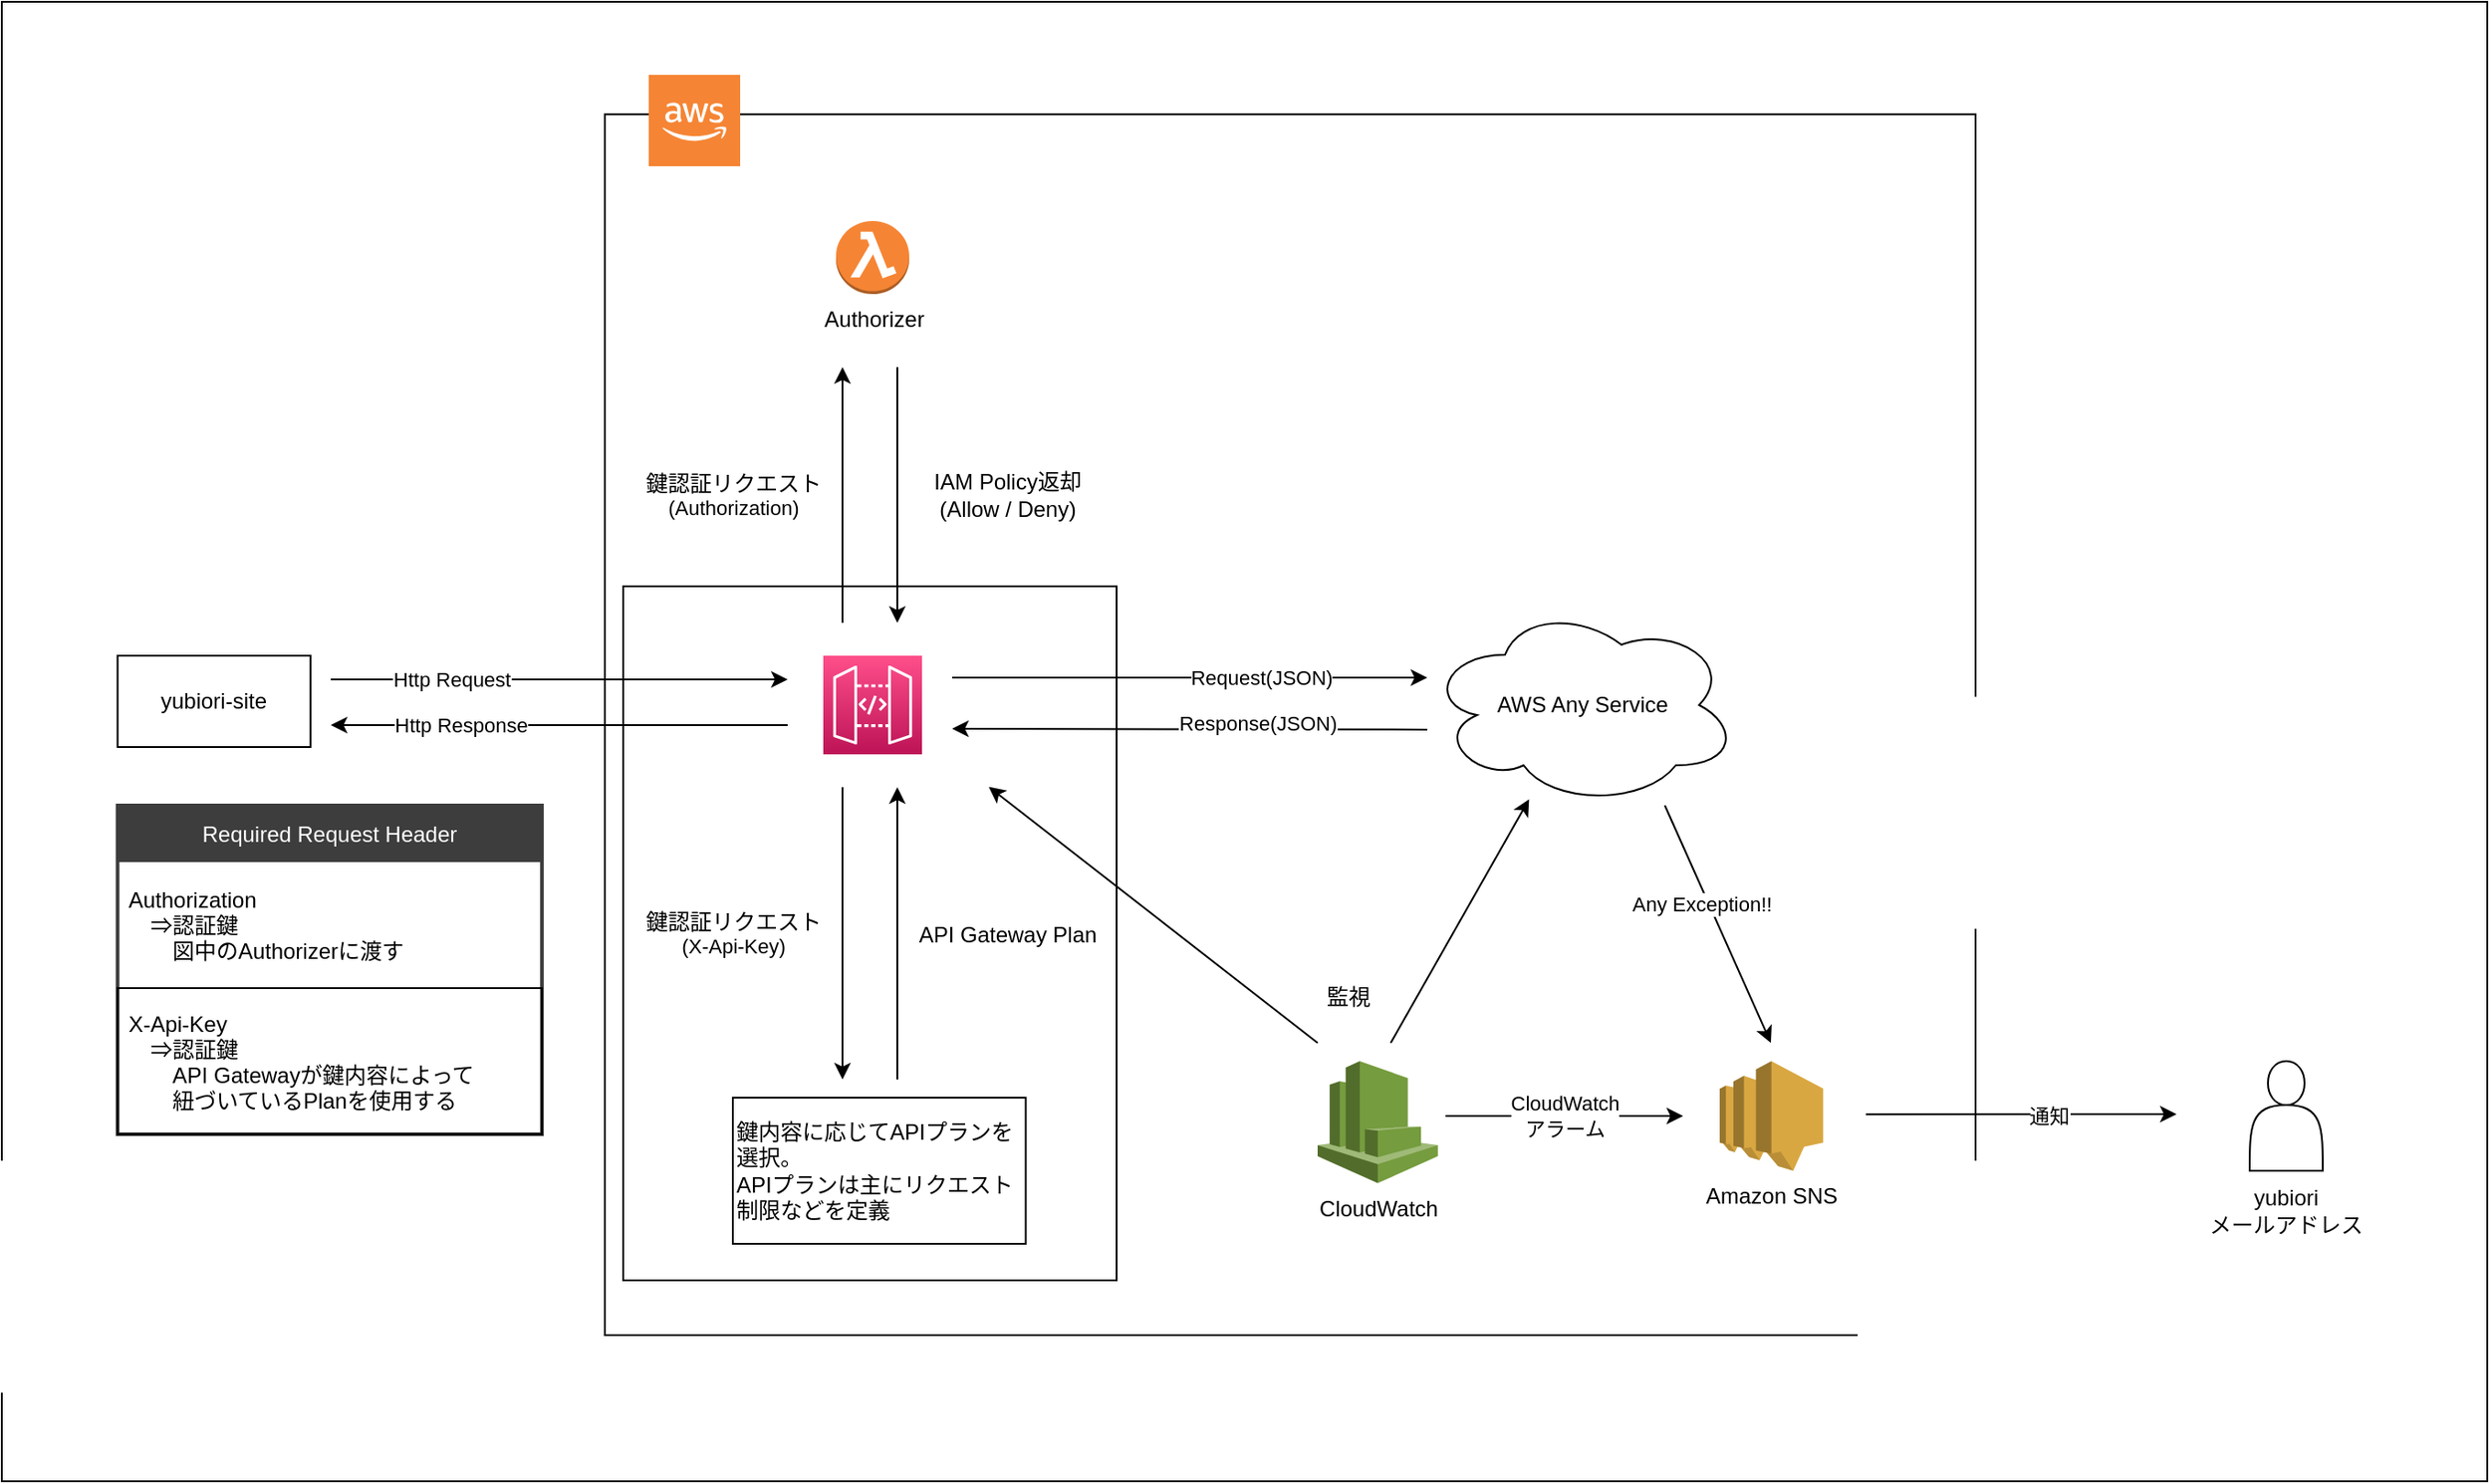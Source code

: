 <mxfile>
    <diagram id="IhXVrXrlbuBovZrWoXNJ" name="ページ1">
        <mxGraphModel dx="161" dy="1534" grid="1" gridSize="10" guides="1" tooltips="1" connect="1" arrows="1" fold="1" page="1" pageScale="1" pageWidth="827" pageHeight="1169" background="none" math="0" shadow="0">
            <root>
                <mxCell id="0"/>
                <mxCell id="1" parent="0"/>
                <mxCell id="94" value="" style="rounded=0;whiteSpace=wrap;html=1;fontColor=#FFFFFF;container=0;" parent="1" vertex="1">
                    <mxGeometry x="60" y="-230" width="1360" height="810" as="geometry"/>
                </mxCell>
                <mxCell id="64" value="" style="rounded=0;whiteSpace=wrap;html=1;fillColor=none;fontStyle=1" parent="1" vertex="1">
                    <mxGeometry x="390" y="-168.4" width="750" height="668.4" as="geometry"/>
                </mxCell>
                <mxCell id="114" value="" style="group" parent="1" vertex="1" connectable="0">
                    <mxGeometry x="400" y="90" width="270" height="380" as="geometry"/>
                </mxCell>
                <mxCell id="92" value="" style="rounded=0;whiteSpace=wrap;html=1;fontColor=#FFFFFF;" parent="114" vertex="1">
                    <mxGeometry width="270" height="380" as="geometry"/>
                </mxCell>
                <mxCell id="21" value="API Gateway" style="sketch=0;points=[[0,0,0],[0.25,0,0],[0.5,0,0],[0.75,0,0],[1,0,0],[0,1,0],[0.25,1,0],[0.5,1,0],[0.75,1,0],[1,1,0],[0,0.25,0],[0,0.5,0],[0,0.75,0],[1,0.25,0],[1,0.5,0],[1,0.75,0]];outlineConnect=0;fontColor=#FFFFFF;gradientColor=#FF4F8B;gradientDirection=north;fillColor=#BC1356;strokeColor=#ffffff;dashed=0;verticalLabelPosition=bottom;verticalAlign=top;align=center;html=1;fontSize=12;fontStyle=0;aspect=fixed;shape=mxgraph.aws4.resourceIcon;resIcon=mxgraph.aws4.api_gateway;" parent="114" vertex="1">
                    <mxGeometry x="109.5" y="38" width="54" height="54" as="geometry"/>
                </mxCell>
                <mxCell id="88" value="&lt;span style=&quot;font-size: 12px&quot;&gt;API Gateway Plan&lt;/span&gt;" style="endArrow=classic;html=1;labelPosition=right;verticalLabelPosition=middle;align=center;verticalAlign=middle;" parent="114" edge="1">
                    <mxGeometry y="-60" width="50" height="50" relative="1" as="geometry">
                        <mxPoint x="150.0" y="270" as="sourcePoint"/>
                        <mxPoint x="150" y="110" as="targetPoint"/>
                        <mxPoint y="1" as="offset"/>
                    </mxGeometry>
                </mxCell>
                <mxCell id="89" value="&lt;span style=&quot;font-family: helvetica; font-size: 12px; font-style: normal; font-weight: 400; letter-spacing: normal; text-indent: 0px; text-transform: none; word-spacing: 0px; display: inline; float: none;&quot;&gt;鍵認証リクエスト&lt;br&gt;&lt;/span&gt;(X-Api-Key)" style="endArrow=classic;html=1;labelPosition=left;verticalLabelPosition=middle;align=center;verticalAlign=middle;labelBackgroundColor=none;fontColor=#000000;" parent="114" edge="1">
                    <mxGeometry y="-60" width="50" height="50" relative="1" as="geometry">
                        <mxPoint x="120" y="110" as="sourcePoint"/>
                        <mxPoint x="120.0" y="270" as="targetPoint"/>
                        <mxPoint as="offset"/>
                    </mxGeometry>
                </mxCell>
                <mxCell id="91" value="鍵内容に応じて&lt;span&gt;APIプランを選択。&lt;/span&gt;&lt;br&gt;&lt;div&gt;APIプランは主に&lt;span&gt;リクエスト制限などを定義&lt;/span&gt;&lt;/div&gt;" style="rounded=0;whiteSpace=wrap;html=1;fontColor=#000000;align=left;" parent="114" vertex="1">
                    <mxGeometry x="60" y="280" width="160.26" height="80" as="geometry"/>
                </mxCell>
                <mxCell id="35" value="&lt;span style=&quot;font-size: 12px&quot;&gt;IAM Policy返却&lt;br&gt;(Allow / Deny)&lt;/span&gt;" style="endArrow=classic;html=1;labelPosition=right;verticalLabelPosition=middle;align=center;verticalAlign=middle;" parent="1" edge="1">
                    <mxGeometry y="60" width="50" height="50" relative="1" as="geometry">
                        <mxPoint x="550" y="-30" as="sourcePoint"/>
                        <mxPoint x="550" y="110" as="targetPoint"/>
                        <mxPoint as="offset"/>
                    </mxGeometry>
                </mxCell>
                <mxCell id="32" value="&lt;span style=&quot;font-family: &amp;#34;helvetica&amp;#34; ; font-size: 12px ; font-style: normal ; font-weight: 400 ; letter-spacing: normal ; text-indent: 0px ; text-transform: none ; word-spacing: 0px ; display: inline ; float: none&quot;&gt;鍵認証リクエスト&lt;br&gt;&lt;/span&gt;(Authorization)" style="endArrow=classic;html=1;labelPosition=left;verticalLabelPosition=middle;align=center;verticalAlign=middle;labelBackgroundColor=none;" parent="1" edge="1">
                    <mxGeometry y="60" width="50" height="50" relative="1" as="geometry">
                        <mxPoint x="520" y="110" as="sourcePoint"/>
                        <mxPoint x="520" y="-30" as="targetPoint"/>
                        <mxPoint as="offset"/>
                    </mxGeometry>
                </mxCell>
                <mxCell id="27" value="Authorizer" style="outlineConnect=0;dashed=0;verticalLabelPosition=bottom;verticalAlign=top;align=center;html=1;shape=mxgraph.aws3.lambda_function;fillColor=#F58534;gradientColor=none;" parent="1" vertex="1">
                    <mxGeometry x="516.5" y="-110" width="40" height="40" as="geometry"/>
                </mxCell>
                <mxCell id="54" value="" style="endArrow=classic;html=1;labelBackgroundColor=none;fontColor=#FFFFFF;" parent="1" edge="1">
                    <mxGeometry width="50" height="50" relative="1" as="geometry">
                        <mxPoint x="240" y="141" as="sourcePoint"/>
                        <mxPoint x="490" y="141" as="targetPoint"/>
                    </mxGeometry>
                </mxCell>
                <mxCell id="55" value="Http Request" style="edgeLabel;html=1;align=center;verticalAlign=middle;resizable=0;points=[];fontColor=#000000;" parent="54" vertex="1" connectable="0">
                    <mxGeometry x="-0.066" relative="1" as="geometry">
                        <mxPoint x="-51" as="offset"/>
                    </mxGeometry>
                </mxCell>
                <mxCell id="58" value="" style="endArrow=classic;html=1;labelBackgroundColor=none;fontColor=#FFFFFF;" parent="1" edge="1">
                    <mxGeometry width="50" height="50" relative="1" as="geometry">
                        <mxPoint x="580" y="140" as="sourcePoint"/>
                        <mxPoint x="840" y="140" as="targetPoint"/>
                    </mxGeometry>
                </mxCell>
                <mxCell id="59" value="Request(JSON)" style="edgeLabel;html=1;align=center;verticalAlign=middle;resizable=0;points=[];fontColor=#000000;" parent="58" vertex="1" connectable="0">
                    <mxGeometry x="-0.066" relative="1" as="geometry">
                        <mxPoint x="47" as="offset"/>
                    </mxGeometry>
                </mxCell>
                <mxCell id="60" value="" style="endArrow=classic;html=1;labelBackgroundColor=none;fontColor=#FFFFFF;exitX=0.174;exitY=0.338;exitDx=0;exitDy=0;exitPerimeter=0;" parent="1" edge="1">
                    <mxGeometry width="50" height="50" relative="1" as="geometry">
                        <mxPoint x="840.02" y="168.44" as="sourcePoint"/>
                        <mxPoint x="580" y="168" as="targetPoint"/>
                    </mxGeometry>
                </mxCell>
                <mxCell id="61" value="Response(JSON)" style="edgeLabel;html=1;align=center;verticalAlign=middle;resizable=0;points=[];fontColor=#000000;spacingLeft=7;" parent="60" vertex="1" connectable="0">
                    <mxGeometry x="-0.066" relative="1" as="geometry">
                        <mxPoint x="25" y="-3" as="offset"/>
                    </mxGeometry>
                </mxCell>
                <mxCell id="78" value="" style="endArrow=classic;html=1;labelBackgroundColor=none;fontColor=#FFFFFF;" parent="1" edge="1">
                    <mxGeometry width="50" height="50" relative="1" as="geometry">
                        <mxPoint x="490" y="166" as="sourcePoint"/>
                        <mxPoint x="240" y="166" as="targetPoint"/>
                    </mxGeometry>
                </mxCell>
                <mxCell id="79" value="Http Response" style="edgeLabel;html=1;align=center;verticalAlign=middle;resizable=0;points=[];fontColor=#000000;spacingLeft=5;spacingRight=14;" parent="78" vertex="1" connectable="0">
                    <mxGeometry x="-0.066" relative="1" as="geometry">
                        <mxPoint x="-58" as="offset"/>
                    </mxGeometry>
                </mxCell>
                <mxCell id="63" value="&lt;font color=&quot;#000000&quot;&gt;AWS Any Service&lt;/font&gt;" style="ellipse;shape=cloud;whiteSpace=wrap;html=1;fontColor=#FFFFFF;" parent="1" vertex="1">
                    <mxGeometry x="840" y="100" width="170" height="110" as="geometry"/>
                </mxCell>
                <mxCell id="96" value="" style="endArrow=classic;html=1;" parent="1" edge="1">
                    <mxGeometry width="50" height="50" relative="1" as="geometry">
                        <mxPoint x="970" y="210" as="sourcePoint"/>
                        <mxPoint x="1028" y="340" as="targetPoint"/>
                    </mxGeometry>
                </mxCell>
                <mxCell id="97" value="Any Exception!!" style="edgeLabel;html=1;align=center;verticalAlign=middle;resizable=0;points=[];" parent="96" vertex="1" connectable="0">
                    <mxGeometry x="-0.315" relative="1" as="geometry">
                        <mxPoint y="9" as="offset"/>
                    </mxGeometry>
                </mxCell>
                <mxCell id="101" style="edgeStyle=none;html=1;" parent="1" edge="1">
                    <mxGeometry relative="1" as="geometry">
                        <mxPoint x="1080" y="379.09" as="sourcePoint"/>
                        <mxPoint x="1250" y="379" as="targetPoint"/>
                    </mxGeometry>
                </mxCell>
                <mxCell id="102" value="通知" style="edgeLabel;html=1;align=center;verticalAlign=middle;resizable=0;points=[];" parent="101" vertex="1" connectable="0">
                    <mxGeometry x="0.477" relative="1" as="geometry">
                        <mxPoint x="-26" y="1" as="offset"/>
                    </mxGeometry>
                </mxCell>
                <mxCell id="99" value="Amazon SNS" style="outlineConnect=0;dashed=0;verticalLabelPosition=bottom;verticalAlign=top;align=center;html=1;shape=mxgraph.aws3.sns;fillColor=#D9A741;gradientColor=none;" parent="1" vertex="1">
                    <mxGeometry x="1000" y="350" width="56.63" height="60" as="geometry"/>
                </mxCell>
                <mxCell id="103" value="CloudWatch" style="outlineConnect=0;dashed=0;verticalLabelPosition=bottom;verticalAlign=top;align=center;html=1;shape=mxgraph.aws3.cloudwatch;fillColor=#759C3E;gradientColor=none;" parent="1" vertex="1">
                    <mxGeometry x="780" y="350.0" width="65.81" height="66.8" as="geometry"/>
                </mxCell>
                <mxCell id="107" value="" style="endArrow=classic;html=1;" parent="1" target="63" edge="1">
                    <mxGeometry width="50" height="50" relative="1" as="geometry">
                        <mxPoint x="820" y="340" as="sourcePoint"/>
                        <mxPoint x="860" y="290" as="targetPoint"/>
                    </mxGeometry>
                </mxCell>
                <mxCell id="108" value="" style="endArrow=classic;html=1;entryX=0.741;entryY=0.289;entryDx=0;entryDy=0;entryPerimeter=0;" parent="1" target="92" edge="1">
                    <mxGeometry width="50" height="50" relative="1" as="geometry">
                        <mxPoint x="780" y="340" as="sourcePoint"/>
                        <mxPoint x="580" y="170" as="targetPoint"/>
                    </mxGeometry>
                </mxCell>
                <mxCell id="110" value="CloudWatch&lt;br&gt;アラーム" style="endArrow=classic;html=1;" parent="1" edge="1">
                    <mxGeometry width="50" height="50" relative="1" as="geometry">
                        <mxPoint x="850" y="380" as="sourcePoint"/>
                        <mxPoint x="980" y="380" as="targetPoint"/>
                    </mxGeometry>
                </mxCell>
                <mxCell id="112" value="監視" style="text;html=1;strokeColor=none;fillColor=none;align=center;verticalAlign=middle;whiteSpace=wrap;rounded=0;" parent="1" vertex="1">
                    <mxGeometry x="767" y="300" width="60" height="30" as="geometry"/>
                </mxCell>
                <mxCell id="115" value="" style="group;fontColor=#FFFFFF;" parent="1" vertex="1" connectable="0">
                    <mxGeometry x="123.333" y="128" width="232.222" height="262" as="geometry"/>
                </mxCell>
                <mxCell id="82" value="Required Request Header" style="swimlane;fontStyle=0;childLayout=stackLayout;horizontal=1;startSize=30;horizontalStack=0;resizeParent=1;resizeParentMax=0;resizeLast=0;collapsible=1;marginBottom=0;fillColor=#3D3D3D;strokeColor=#3D3D3D;strokeWidth=2;fontColor=#ffffff;" parent="115" vertex="1">
                    <mxGeometry y="82" width="232.222" height="180" as="geometry"/>
                </mxCell>
                <mxCell id="83" value="Authorization&#10;　⇒認証鍵&#10;　　図中のAuthorizerに渡す" style="text;strokeColor=none;fillColor=none;align=left;verticalAlign=middle;spacingLeft=4;spacingRight=4;overflow=hidden;points=[[0,0.5],[1,0.5]];portConstraint=eastwest;rotatable=0;fontColor=#000000;" parent="82" vertex="1">
                    <mxGeometry y="30" width="232.222" height="70" as="geometry"/>
                </mxCell>
                <mxCell id="84" value="X-Api-Key&#10;　⇒認証鍵&#10;　　API Gatewayが鍵内容によって&#10;　　紐づいているPlanを使用する" style="text;strokeColor=default;fillColor=none;align=left;verticalAlign=middle;spacingLeft=4;spacingRight=4;overflow=hidden;points=[[0,0.5],[1,0.5]];portConstraint=eastwest;rotatable=0;fontColor=#000000;" parent="82" vertex="1">
                    <mxGeometry y="100" width="232.222" height="80" as="geometry"/>
                </mxCell>
                <mxCell id="19" value="yubiori-site" style="rounded=0;whiteSpace=wrap;html=1;" parent="115" vertex="1">
                    <mxGeometry width="105.556" height="50" as="geometry"/>
                </mxCell>
                <mxCell id="117" value="" style="outlineConnect=0;dashed=0;verticalLabelPosition=bottom;verticalAlign=top;align=center;html=1;shape=mxgraph.aws3.cloud_2;fillColor=#F58534;gradientColor=none;" parent="1" vertex="1">
                    <mxGeometry x="414" y="-190" width="50" height="50" as="geometry"/>
                </mxCell>
                <mxCell id="120" value="" style="group" parent="1" vertex="1" connectable="0">
                    <mxGeometry x="1265" y="350" width="90" height="96.8" as="geometry"/>
                </mxCell>
                <mxCell id="100" value="" style="shape=actor;whiteSpace=wrap;html=1;labelPosition=center;verticalLabelPosition=bottom;align=center;verticalAlign=top;" parent="120" vertex="1">
                    <mxGeometry x="25" width="40" height="60" as="geometry"/>
                </mxCell>
                <mxCell id="118" value="yubiori&lt;br&gt;メールアドレス" style="text;html=1;strokeColor=none;fillColor=none;align=center;verticalAlign=middle;whiteSpace=wrap;rounded=0;fontColor=#080808;" parent="120" vertex="1">
                    <mxGeometry y="66.8" width="90" height="30" as="geometry"/>
                </mxCell>
            </root>
        </mxGraphModel>
    </diagram>
</mxfile>